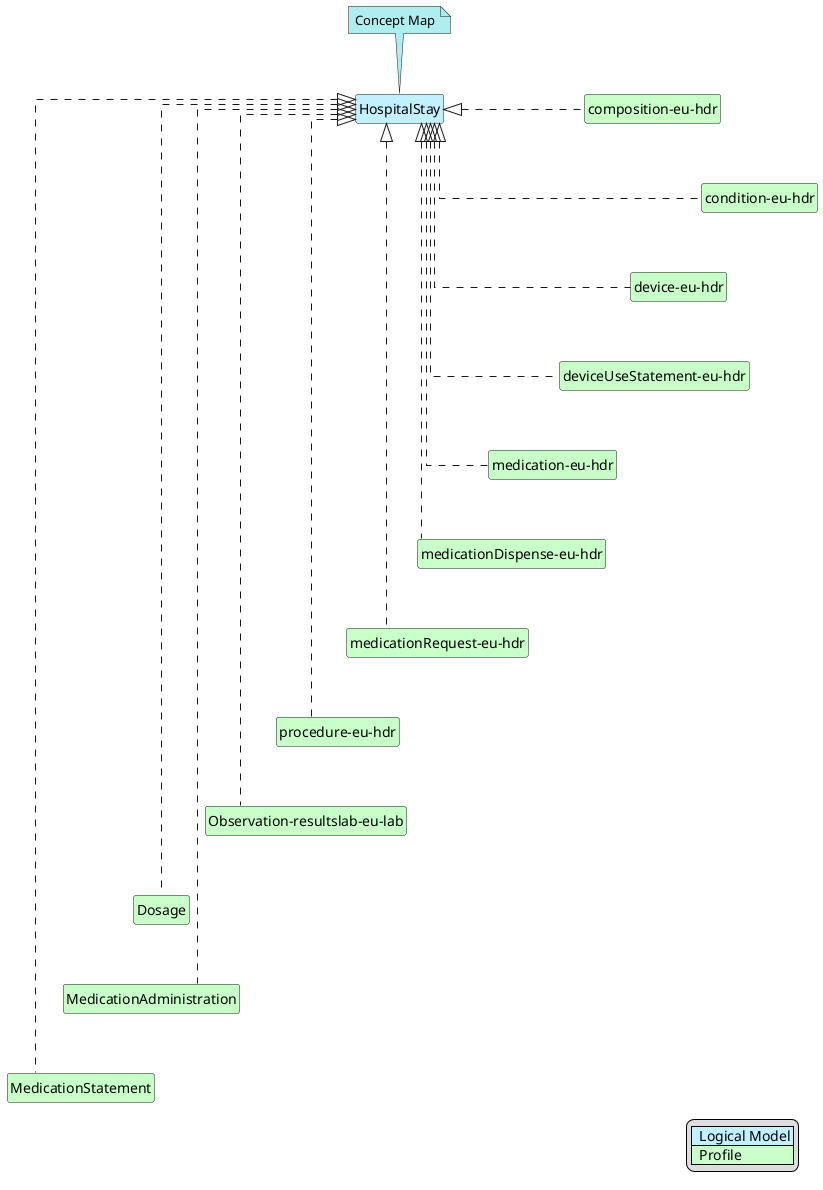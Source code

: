 @startuml
hide circle
hide stereotype
hide members
hide methods
skinparam linetype ortho
skinparam class {
BackgroundColor<<LogicalModel>> #APPLICATION
BackgroundColor<<Profile>> #TECHNOLOGY
}
legend right
| <#APPLICATION>  Logical Model |
| <#TECHNOLOGY>  Profile |
endlegend
class "HospitalStay" <<LogicalModel>> [[StructureDefinition-HospitalStay.html]]
note top #PaleTurquoise [[ConceptMap-hospitalStay2FHIR-eu-hdr.html]]
Concept Map
endnote
class "composition-eu-hdr" <<Profile>> [[StructureDefinition-composition-eu-hdr.html]]
"HospitalStay" <|. "composition-eu-hdr"
class "condition-eu-hdr" <<Profile>> [[StructureDefinition-condition-eu-hdr.html]]
"HospitalStay" <|. "condition-eu-hdr"
"composition-eu-hdr" -d[hidden]-> "condition-eu-hdr"
class "device-eu-hdr" <<Profile>> [[StructureDefinition-device-eu-hdr.html]]
"HospitalStay" <|. "device-eu-hdr"
"condition-eu-hdr" -d[hidden]-> "device-eu-hdr"
class "deviceUseStatement-eu-hdr" <<Profile>> [[StructureDefinition-deviceUseStatement-eu-hdr.html]]
"HospitalStay" <|. "deviceUseStatement-eu-hdr"
"device-eu-hdr" -d[hidden]-> "deviceUseStatement-eu-hdr"
class "medication-eu-hdr" <<Profile>> [[StructureDefinition-medication-eu-hdr.html]]
"HospitalStay" <|. "medication-eu-hdr"
"deviceUseStatement-eu-hdr" -d[hidden]-> "medication-eu-hdr"
class "medicationDispense-eu-hdr" <<Profile>> [[StructureDefinition-medicationDispense-eu-hdr.html]]
"HospitalStay" <|. "medicationDispense-eu-hdr"
"medication-eu-hdr" -d[hidden]-> "medicationDispense-eu-hdr"
class "medicationRequest-eu-hdr" <<Profile>> [[StructureDefinition-medicationRequest-eu-hdr.html]]
"HospitalStay" <|. "medicationRequest-eu-hdr"
"medicationDispense-eu-hdr" -d[hidden]-> "medicationRequest-eu-hdr"
class "procedure-eu-hdr" <<Profile>> [[StructureDefinition-procedure-eu-hdr.html]]
"HospitalStay" <|. "procedure-eu-hdr"
"medicationRequest-eu-hdr" -d[hidden]-> "procedure-eu-hdr"
class "Observation-resultslab-eu-lab" <<Profile>> [[https://hl7.eu/fhir/laboratory/StructureDefinition-Observation-resultslab-eu-lab.html]]
"HospitalStay" <|. "Observation-resultslab-eu-lab"
"procedure-eu-hdr" -d[hidden]-> "Observation-resultslab-eu-lab"
class "Dosage" <<Profile>> [[http://hl7.org/fhir/StructureDefinition/Dosage]]
"HospitalStay" <|. "Dosage"
"Observation-resultslab-eu-lab" -d[hidden]-> "Dosage"
class "MedicationAdministration" <<Profile>> [[http://hl7.org/fhir/StructureDefinition/MedicationAdministration]]
"HospitalStay" <|. "MedicationAdministration"
"Dosage" -d[hidden]-> "MedicationAdministration"
class "MedicationStatement" <<Profile>> [[http://hl7.org/fhir/StructureDefinition/MedicationStatement]]
"HospitalStay" <|. "MedicationStatement"
"MedicationAdministration" -d[hidden]-> "MedicationStatement"
@enduml
